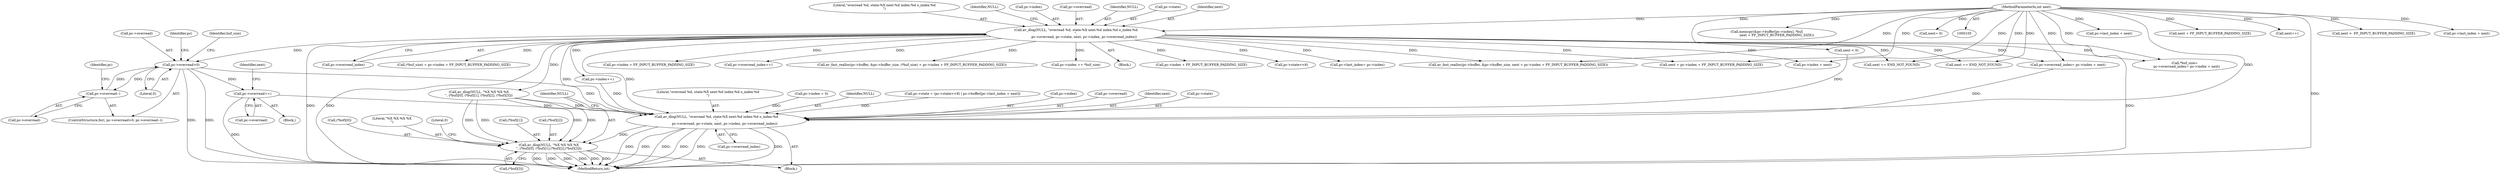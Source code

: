 digraph "0_FFmpeg_f31011e9abfb2ae75bb32bc44e2c34194c8dc40a@API" {
"1000152" [label="(Call,pc->overread>0)"];
"1000157" [label="(Call,pc->overread--)"];
"1000152" [label="(Call,pc->overread>0)"];
"1000116" [label="(Call,av_dlog(NULL, \"overread %d, state:%X next:%d index:%d o_index:%d\n\",\n                pc->overread, pc->state, next, pc->index, pc->overread_index))"];
"1000107" [label="(MethodParameterIn,int next)"];
"1000392" [label="(Call,pc->overread++)"];
"1000401" [label="(Call,av_dlog(NULL, \"overread %d, state:%X next:%d index:%d o_index:%d\n\",\n                pc->overread, pc->state, next, pc->index, pc->overread_index))"];
"1000417" [label="(Call,av_dlog(NULL, \"%X %X %X %X\n\", (*buf)[0], (*buf)[1],(*buf)[2],(*buf)[3]))"];
"1000154" [label="(Identifier,pc)"];
"1000268" [label="(Call,pc->index + next)"];
"1000368" [label="(Call,pc->last_index + next)"];
"1000336" [label="(Call,pc->index = 0)"];
"1000333" [label="(Call,next + FF_INPUT_BUFFER_PADDING_SIZE)"];
"1000438" [label="(MethodReturn,int)"];
"1000217" [label="(Call,pc->index + FF_INPUT_BUFFER_PADDING_SIZE)"];
"1000414" [label="(Call,pc->overread_index)"];
"1000351" [label="(Call,next++)"];
"1000261" [label="(Call,*buf_size=\n    pc->overread_index= pc->index + next)"];
"1000175" [label="(Call,pc->overread_index++)"];
"1000401" [label="(Call,av_dlog(NULL, \"overread %d, state:%X next:%d index:%d o_index:%d\n\",\n                pc->overread, pc->state, next, pc->index, pc->overread_index))"];
"1000119" [label="(Call,pc->overread)"];
"1000117" [label="(Identifier,NULL)"];
"1000318" [label="(Call,next > -FF_INPUT_BUFFER_PADDING_SIZE)"];
"1000387" [label="(Call,pc->last_index + next)"];
"1000402" [label="(Identifier,NULL)"];
"1000122" [label="(Call,pc->state)"];
"1000322" [label="(Call,memcpy(&pc->buffer[pc->index], *buf,\n                   next + FF_INPUT_BUFFER_PADDING_SIZE))"];
"1000432" [label="(Call,(*buf)[3])"];
"1000206" [label="(Call,av_fast_realloc(pc->buffer, &pc->buffer_size, (*buf_size) + pc->index + FF_INPUT_BUFFER_PADDING_SIZE))"];
"1000152" [label="(Call,pc->overread>0)"];
"1000419" [label="(Literal,\"%X %X %X %X\n\")"];
"1000354" [label="(Call,pc->state = (pc->state<<8) | pc->buffer[pc->last_index + next])"];
"1000353" [label="(Block,)"];
"1000252" [label="(Call,pc->index += *buf_size)"];
"1000411" [label="(Call,pc->index)"];
"1000437" [label="(Literal,0)"];
"1000151" [label="(ControlStructure,for(; pc->overread>0; pc->overread--))"];
"1000125" [label="(Identifier,next)"];
"1000348" [label="(Call,next < 0)"];
"1000404" [label="(Call,pc->overread)"];
"1000410" [label="(Identifier,next)"];
"1000281" [label="(Call,av_fast_realloc(pc->buffer, &pc->buffer_size, next + pc->index + FF_INPUT_BUFFER_PADDING_SIZE))"];
"1000153" [label="(Call,pc->overread)"];
"1000107" [label="(MethodParameterIn,int next)"];
"1000116" [label="(Call,av_dlog(NULL, \"overread %d, state:%X next:%d index:%d o_index:%d\n\",\n                pc->overread, pc->state, next, pc->index, pc->overread_index))"];
"1000289" [label="(Call,next + pc->index + FF_INPUT_BUFFER_PADDING_SIZE)"];
"1000424" [label="(Call,(*buf)[1])"];
"1000264" [label="(Call,pc->overread_index= pc->index + next)"];
"1000352" [label="(Identifier,next)"];
"1000428" [label="(Call,(*buf)[2])"];
"1000132" [label="(Call,av_dlog(NULL, \"%X %X %X %X\n\", (*buf)[0], (*buf)[1], (*buf)[2], (*buf)[3]))"];
"1000118" [label="(Literal,\"overread %d, state:%X next:%d index:%d o_index:%d\n\")"];
"1000165" [label="(Identifier,pc)"];
"1000392" [label="(Call,pc->overread++)"];
"1000115" [label="(Block,)"];
"1000199" [label="(Call,next == END_NOT_FOUND)"];
"1000291" [label="(Call,pc->index + FF_INPUT_BUFFER_PADDING_SIZE)"];
"1000359" [label="(Call,pc->state<<8)"];
"1000156" [label="(Literal,0)"];
"1000393" [label="(Call,pc->overread)"];
"1000407" [label="(Call,pc->state)"];
"1000420" [label="(Call,(*buf)[0])"];
"1000400" [label="(Block,)"];
"1000158" [label="(Call,pc->overread)"];
"1000133" [label="(Identifier,NULL)"];
"1000184" [label="(Call,next == END_NOT_FOUND)"];
"1000191" [label="(Call,pc->last_index= pc->index)"];
"1000129" [label="(Call,pc->overread_index)"];
"1000183" [label="(Identifier,buf_size)"];
"1000157" [label="(Call,pc->overread--)"];
"1000126" [label="(Call,pc->index)"];
"1000167" [label="(Call,pc->index++)"];
"1000214" [label="(Call,(*buf_size) + pc->index + FF_INPUT_BUFFER_PADDING_SIZE)"];
"1000417" [label="(Call,av_dlog(NULL, \"%X %X %X %X\n\", (*buf)[0], (*buf)[1],(*buf)[2],(*buf)[3]))"];
"1000188" [label="(Call,next= 0)"];
"1000418" [label="(Identifier,NULL)"];
"1000403" [label="(Literal,\"overread %d, state:%X next:%d index:%d o_index:%d\n\")"];
"1000152" -> "1000151"  [label="AST: "];
"1000152" -> "1000156"  [label="CFG: "];
"1000153" -> "1000152"  [label="AST: "];
"1000156" -> "1000152"  [label="AST: "];
"1000165" -> "1000152"  [label="CFG: "];
"1000183" -> "1000152"  [label="CFG: "];
"1000152" -> "1000438"  [label="DDG: "];
"1000152" -> "1000438"  [label="DDG: "];
"1000157" -> "1000152"  [label="DDG: "];
"1000116" -> "1000152"  [label="DDG: "];
"1000152" -> "1000157"  [label="DDG: "];
"1000152" -> "1000392"  [label="DDG: "];
"1000152" -> "1000401"  [label="DDG: "];
"1000157" -> "1000151"  [label="AST: "];
"1000157" -> "1000158"  [label="CFG: "];
"1000158" -> "1000157"  [label="AST: "];
"1000154" -> "1000157"  [label="CFG: "];
"1000116" -> "1000115"  [label="AST: "];
"1000116" -> "1000129"  [label="CFG: "];
"1000117" -> "1000116"  [label="AST: "];
"1000118" -> "1000116"  [label="AST: "];
"1000119" -> "1000116"  [label="AST: "];
"1000122" -> "1000116"  [label="AST: "];
"1000125" -> "1000116"  [label="AST: "];
"1000126" -> "1000116"  [label="AST: "];
"1000129" -> "1000116"  [label="AST: "];
"1000133" -> "1000116"  [label="CFG: "];
"1000116" -> "1000438"  [label="DDG: "];
"1000116" -> "1000438"  [label="DDG: "];
"1000116" -> "1000438"  [label="DDG: "];
"1000107" -> "1000116"  [label="DDG: "];
"1000116" -> "1000132"  [label="DDG: "];
"1000116" -> "1000167"  [label="DDG: "];
"1000116" -> "1000175"  [label="DDG: "];
"1000116" -> "1000184"  [label="DDG: "];
"1000116" -> "1000191"  [label="DDG: "];
"1000116" -> "1000199"  [label="DDG: "];
"1000116" -> "1000206"  [label="DDG: "];
"1000116" -> "1000214"  [label="DDG: "];
"1000116" -> "1000217"  [label="DDG: "];
"1000116" -> "1000252"  [label="DDG: "];
"1000116" -> "1000261"  [label="DDG: "];
"1000116" -> "1000264"  [label="DDG: "];
"1000116" -> "1000268"  [label="DDG: "];
"1000116" -> "1000281"  [label="DDG: "];
"1000116" -> "1000289"  [label="DDG: "];
"1000116" -> "1000291"  [label="DDG: "];
"1000116" -> "1000359"  [label="DDG: "];
"1000116" -> "1000401"  [label="DDG: "];
"1000116" -> "1000401"  [label="DDG: "];
"1000107" -> "1000105"  [label="AST: "];
"1000107" -> "1000438"  [label="DDG: "];
"1000107" -> "1000184"  [label="DDG: "];
"1000107" -> "1000188"  [label="DDG: "];
"1000107" -> "1000199"  [label="DDG: "];
"1000107" -> "1000261"  [label="DDG: "];
"1000107" -> "1000264"  [label="DDG: "];
"1000107" -> "1000268"  [label="DDG: "];
"1000107" -> "1000281"  [label="DDG: "];
"1000107" -> "1000289"  [label="DDG: "];
"1000107" -> "1000318"  [label="DDG: "];
"1000107" -> "1000322"  [label="DDG: "];
"1000107" -> "1000333"  [label="DDG: "];
"1000107" -> "1000348"  [label="DDG: "];
"1000107" -> "1000351"  [label="DDG: "];
"1000107" -> "1000368"  [label="DDG: "];
"1000107" -> "1000387"  [label="DDG: "];
"1000107" -> "1000401"  [label="DDG: "];
"1000392" -> "1000353"  [label="AST: "];
"1000392" -> "1000393"  [label="CFG: "];
"1000393" -> "1000392"  [label="AST: "];
"1000352" -> "1000392"  [label="CFG: "];
"1000392" -> "1000438"  [label="DDG: "];
"1000392" -> "1000401"  [label="DDG: "];
"1000401" -> "1000400"  [label="AST: "];
"1000401" -> "1000414"  [label="CFG: "];
"1000402" -> "1000401"  [label="AST: "];
"1000403" -> "1000401"  [label="AST: "];
"1000404" -> "1000401"  [label="AST: "];
"1000407" -> "1000401"  [label="AST: "];
"1000410" -> "1000401"  [label="AST: "];
"1000411" -> "1000401"  [label="AST: "];
"1000414" -> "1000401"  [label="AST: "];
"1000418" -> "1000401"  [label="CFG: "];
"1000401" -> "1000438"  [label="DDG: "];
"1000401" -> "1000438"  [label="DDG: "];
"1000401" -> "1000438"  [label="DDG: "];
"1000401" -> "1000438"  [label="DDG: "];
"1000401" -> "1000438"  [label="DDG: "];
"1000401" -> "1000438"  [label="DDG: "];
"1000132" -> "1000401"  [label="DDG: "];
"1000354" -> "1000401"  [label="DDG: "];
"1000348" -> "1000401"  [label="DDG: "];
"1000336" -> "1000401"  [label="DDG: "];
"1000167" -> "1000401"  [label="DDG: "];
"1000264" -> "1000401"  [label="DDG: "];
"1000401" -> "1000417"  [label="DDG: "];
"1000417" -> "1000400"  [label="AST: "];
"1000417" -> "1000432"  [label="CFG: "];
"1000418" -> "1000417"  [label="AST: "];
"1000419" -> "1000417"  [label="AST: "];
"1000420" -> "1000417"  [label="AST: "];
"1000424" -> "1000417"  [label="AST: "];
"1000428" -> "1000417"  [label="AST: "];
"1000432" -> "1000417"  [label="AST: "];
"1000437" -> "1000417"  [label="CFG: "];
"1000417" -> "1000438"  [label="DDG: "];
"1000417" -> "1000438"  [label="DDG: "];
"1000417" -> "1000438"  [label="DDG: "];
"1000417" -> "1000438"  [label="DDG: "];
"1000417" -> "1000438"  [label="DDG: "];
"1000417" -> "1000438"  [label="DDG: "];
"1000132" -> "1000417"  [label="DDG: "];
"1000132" -> "1000417"  [label="DDG: "];
"1000132" -> "1000417"  [label="DDG: "];
"1000132" -> "1000417"  [label="DDG: "];
}
